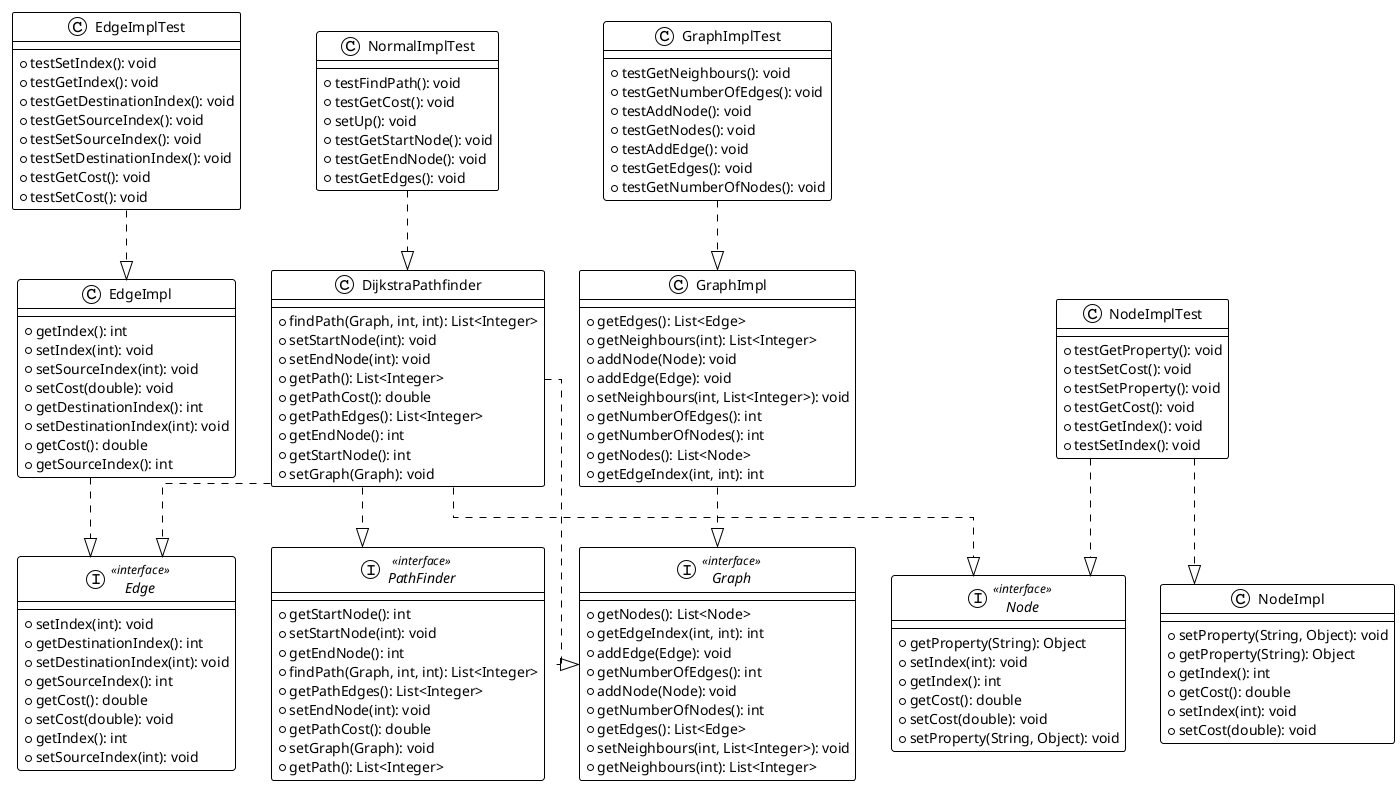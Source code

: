 @startuml

!theme plain
top to bottom direction
skinparam linetype ortho

class DijkstraPathfinder {
  + findPath(Graph, int, int): List<Integer>
  + setStartNode(int): void
  + setEndNode(int): void
  + getPath(): List<Integer>
  + getPathCost(): double
  + getPathEdges(): List<Integer>
  + getEndNode(): int
  + getStartNode(): int
  + setGraph(Graph): void
}
interface Edge << interface >> {
  + setIndex(int): void
  + getDestinationIndex(): int
  + setDestinationIndex(int): void
  + getSourceIndex(): int
  + getCost(): double
  + setCost(double): void
  + getIndex(): int
  + setSourceIndex(int): void
}
class EdgeImpl {
  + getIndex(): int
  + setIndex(int): void
  + setSourceIndex(int): void
  + setCost(double): void
  + getDestinationIndex(): int
  + setDestinationIndex(int): void
  + getCost(): double
  + getSourceIndex(): int
}
class EdgeImplTest {
  + testSetIndex(): void
  + testGetIndex(): void
  + testGetDestinationIndex(): void
  + testGetSourceIndex(): void
  + testSetSourceIndex(): void
  + testSetDestinationIndex(): void
  + testGetCost(): void
  + testSetCost(): void
}
interface Graph << interface >> {
  + getNodes(): List<Node>
  + getEdgeIndex(int, int): int
  + addEdge(Edge): void
  + getNumberOfEdges(): int
  + addNode(Node): void
  + getNumberOfNodes(): int
  + getEdges(): List<Edge>
  + setNeighbours(int, List<Integer>): void
  + getNeighbours(int): List<Integer>
}
class GraphImpl {
  + getEdges(): List<Edge>
  + getNeighbours(int): List<Integer>
  + addNode(Node): void
  + addEdge(Edge): void
  + setNeighbours(int, List<Integer>): void
  + getNumberOfEdges(): int
  + getNumberOfNodes(): int
  + getNodes(): List<Node>
  + getEdgeIndex(int, int): int
}
class GraphImplTest {
  + testGetNeighbours(): void
  + testGetNumberOfEdges(): void
  + testAddNode(): void
  + testGetNodes(): void
  + testAddEdge(): void
  + testGetEdges(): void
  + testGetNumberOfNodes(): void
}
interface Node << interface >> {
  + getProperty(String): Object
  + setIndex(int): void
  + getIndex(): int
  + getCost(): double
  + setCost(double): void
  + setProperty(String, Object): void
}
class NodeImpl {
  + setProperty(String, Object): void
  + getProperty(String): Object
  + getIndex(): int
  + getCost(): double
  + setIndex(int): void
  + setCost(double): void
}
class NodeImplTest {
  + testGetProperty(): void
  + testSetCost(): void
  + testSetProperty(): void
  + testGetCost(): void
  + testGetIndex(): void
  + testSetIndex(): void
}
class NormalImplTest {
  + testFindPath(): void
  + testGetCost(): void
  + setUp(): void
  + testGetStartNode(): void
  + testGetEndNode(): void
  + testGetEdges(): void
}
interface PathFinder << interface >> {
  + getStartNode(): int
  + setStartNode(int): void
  + getEndNode(): int
  + findPath(Graph, int, int): List<Integer>
  + getPathEdges(): List<Integer>
  + setEndNode(int): void
  + getPathCost(): double
  + setGraph(Graph): void
  + getPath(): List<Integer>
}

EdgeImpl ..|>Edge
GraphImpl ..|>Graph
NodeImplTest ..|>Node
DijkstraPathfinder ..|>PathFinder
DijkstraPathfinder ..|>Edge
DijkstraPathfinder ..|>Graph
DijkstraPathfinder ..|>Node
GraphImplTest ..|>GraphImpl
EdgeImplTest ..|>EdgeImpl
NodeImplTest ..|>NodeImpl
NormalImplTest..|>DijkstraPathfinder

@enduml
